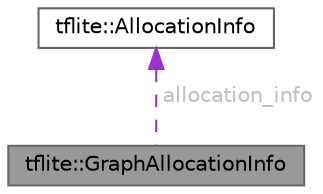 digraph "tflite::GraphAllocationInfo"
{
 // LATEX_PDF_SIZE
  bgcolor="transparent";
  edge [fontname=Helvetica,fontsize=10,labelfontname=Helvetica,labelfontsize=10];
  node [fontname=Helvetica,fontsize=10,shape=box,height=0.2,width=0.4];
  Node1 [id="Node000001",label="tflite::GraphAllocationInfo",height=0.2,width=0.4,color="gray40", fillcolor="grey60", style="filled", fontcolor="black",tooltip=" "];
  Node2 -> Node1 [id="edge2_Node000001_Node000002",dir="back",color="darkorchid3",style="dashed",tooltip=" ",label=" allocation_info",fontcolor="grey" ];
  Node2 [id="Node000002",label="tflite::AllocationInfo",height=0.2,width=0.4,color="gray40", fillcolor="white", style="filled",URL="$structtflite_1_1_allocation_info.html",tooltip=" "];
}
